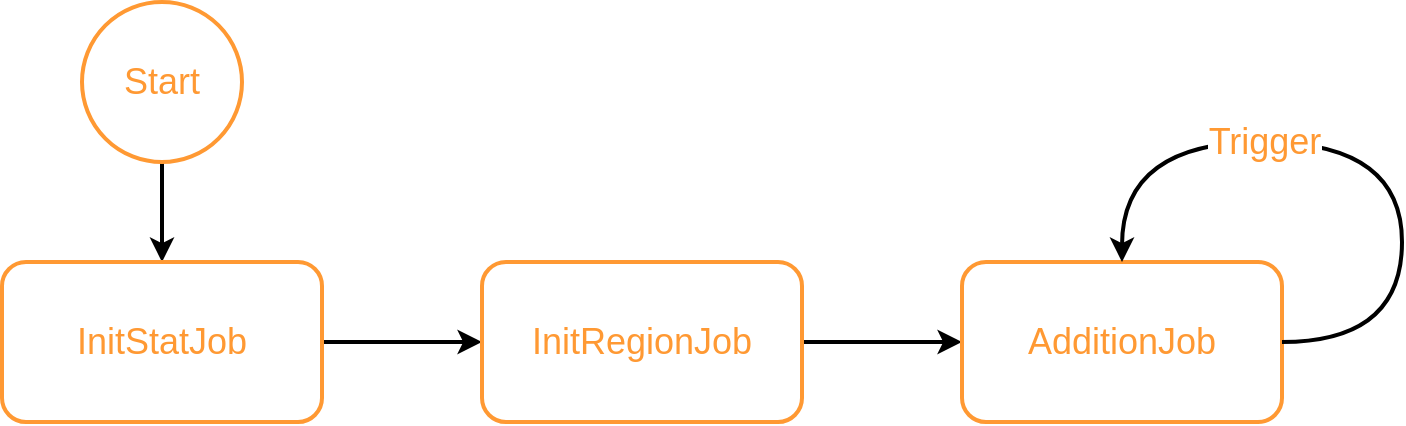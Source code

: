 <mxfile version="24.7.5">
  <diagram name="Stránka-1" id="k7k_CtjHJr7FsJvZeV1w">
    <mxGraphModel dx="1221" dy="823" grid="1" gridSize="10" guides="1" tooltips="1" connect="1" arrows="1" fold="1" page="1" pageScale="1" pageWidth="827" pageHeight="1169" math="0" shadow="0">
      <root>
        <mxCell id="0" />
        <mxCell id="1" parent="0" />
        <mxCell id="jprB-_dVoww0nD4N89DL-4" style="edgeStyle=orthogonalEdgeStyle;rounded=0;orthogonalLoop=1;jettySize=auto;html=1;fontFamily=Helvetica;fontSize=18;fontColor=#FF9933;fontStyle=0;strokeWidth=2;" edge="1" parent="1" source="jprB-_dVoww0nD4N89DL-1" target="jprB-_dVoww0nD4N89DL-2">
          <mxGeometry relative="1" as="geometry" />
        </mxCell>
        <mxCell id="jprB-_dVoww0nD4N89DL-8" style="edgeStyle=orthogonalEdgeStyle;shape=connector;rounded=0;orthogonalLoop=1;jettySize=auto;html=1;strokeColor=default;strokeWidth=2;align=center;verticalAlign=middle;fontFamily=Helvetica;fontSize=18;fontColor=#FF9933;fontStyle=0;labelBackgroundColor=default;endArrow=classic;entryX=0.5;entryY=0;entryDx=0;entryDy=0;exitX=0.5;exitY=1;exitDx=0;exitDy=0;" edge="1" parent="1" source="jprB-_dVoww0nD4N89DL-10" target="jprB-_dVoww0nD4N89DL-1">
          <mxGeometry relative="1" as="geometry">
            <mxPoint x="160" y="140" as="targetPoint" />
            <mxPoint x="160" y="160" as="sourcePoint" />
          </mxGeometry>
        </mxCell>
        <mxCell id="jprB-_dVoww0nD4N89DL-1" value="InitStatJob" style="rounded=1;whiteSpace=wrap;html=1;fontSize=18;fontStyle=0;fontColor=#FF9933;fontFamily=Helvetica;strokeWidth=2;strokeColor=#FF9933;glass=0;shadow=0;" vertex="1" parent="1">
          <mxGeometry x="80" y="240" width="160" height="80" as="geometry" />
        </mxCell>
        <mxCell id="jprB-_dVoww0nD4N89DL-5" style="edgeStyle=orthogonalEdgeStyle;shape=connector;rounded=0;orthogonalLoop=1;jettySize=auto;html=1;entryX=0;entryY=0.5;entryDx=0;entryDy=0;strokeColor=default;strokeWidth=2;align=center;verticalAlign=middle;fontFamily=Helvetica;fontSize=18;fontColor=#FF9933;fontStyle=0;labelBackgroundColor=default;endArrow=classic;" edge="1" parent="1" source="jprB-_dVoww0nD4N89DL-2" target="jprB-_dVoww0nD4N89DL-3">
          <mxGeometry relative="1" as="geometry" />
        </mxCell>
        <mxCell id="jprB-_dVoww0nD4N89DL-2" value="InitRegionJob" style="rounded=1;whiteSpace=wrap;html=1;fontSize=18;fontStyle=0;fontColor=#FF9933;fontFamily=Helvetica;strokeWidth=2;strokeColor=#FF9933;glass=0;shadow=0;" vertex="1" parent="1">
          <mxGeometry x="320" y="240" width="160" height="80" as="geometry" />
        </mxCell>
        <mxCell id="jprB-_dVoww0nD4N89DL-3" value="AdditionJob" style="rounded=1;whiteSpace=wrap;html=1;fontSize=18;fontStyle=0;fontColor=#FF9933;fontFamily=Helvetica;strokeWidth=2;strokeColor=#FF9933;glass=0;shadow=0;" vertex="1" parent="1">
          <mxGeometry x="560" y="240" width="160" height="80" as="geometry" />
        </mxCell>
        <mxCell id="jprB-_dVoww0nD4N89DL-6" style="edgeStyle=orthogonalEdgeStyle;shape=connector;rounded=0;orthogonalLoop=1;jettySize=auto;html=1;entryX=0.5;entryY=0;entryDx=0;entryDy=0;strokeColor=default;strokeWidth=2;align=center;verticalAlign=middle;fontFamily=Helvetica;fontSize=18;fontColor=#FF9933;fontStyle=0;labelBackgroundColor=default;endArrow=classic;curved=1;exitX=1;exitY=0.5;exitDx=0;exitDy=0;" edge="1" parent="1" source="jprB-_dVoww0nD4N89DL-3" target="jprB-_dVoww0nD4N89DL-3">
          <mxGeometry relative="1" as="geometry">
            <Array as="points">
              <mxPoint x="780" y="280" />
              <mxPoint x="780" y="180" />
              <mxPoint x="640" y="180" />
            </Array>
          </mxGeometry>
        </mxCell>
        <mxCell id="jprB-_dVoww0nD4N89DL-7" value="Trigger" style="edgeLabel;html=1;align=center;verticalAlign=middle;resizable=0;points=[];rounded=1;shadow=0;glass=0;strokeColor=#FF9933;strokeWidth=2;fontFamily=Helvetica;fontSize=18;fontColor=#FF9933;fontStyle=0;labelBackgroundColor=default;fillColor=default;" vertex="1" connectable="0" parent="jprB-_dVoww0nD4N89DL-6">
          <mxGeometry x="0.143" y="5" relative="1" as="geometry">
            <mxPoint x="-24" y="-5" as="offset" />
          </mxGeometry>
        </mxCell>
        <mxCell id="jprB-_dVoww0nD4N89DL-10" value="Start" style="ellipse;whiteSpace=wrap;html=1;aspect=fixed;rounded=1;shadow=0;glass=0;strokeColor=#FF9933;strokeWidth=2;align=center;verticalAlign=middle;fontFamily=Helvetica;fontSize=18;fontColor=#FF9933;fontStyle=0;labelBackgroundColor=default;fillColor=default;" vertex="1" parent="1">
          <mxGeometry x="120" y="110" width="80" height="80" as="geometry" />
        </mxCell>
      </root>
    </mxGraphModel>
  </diagram>
</mxfile>
